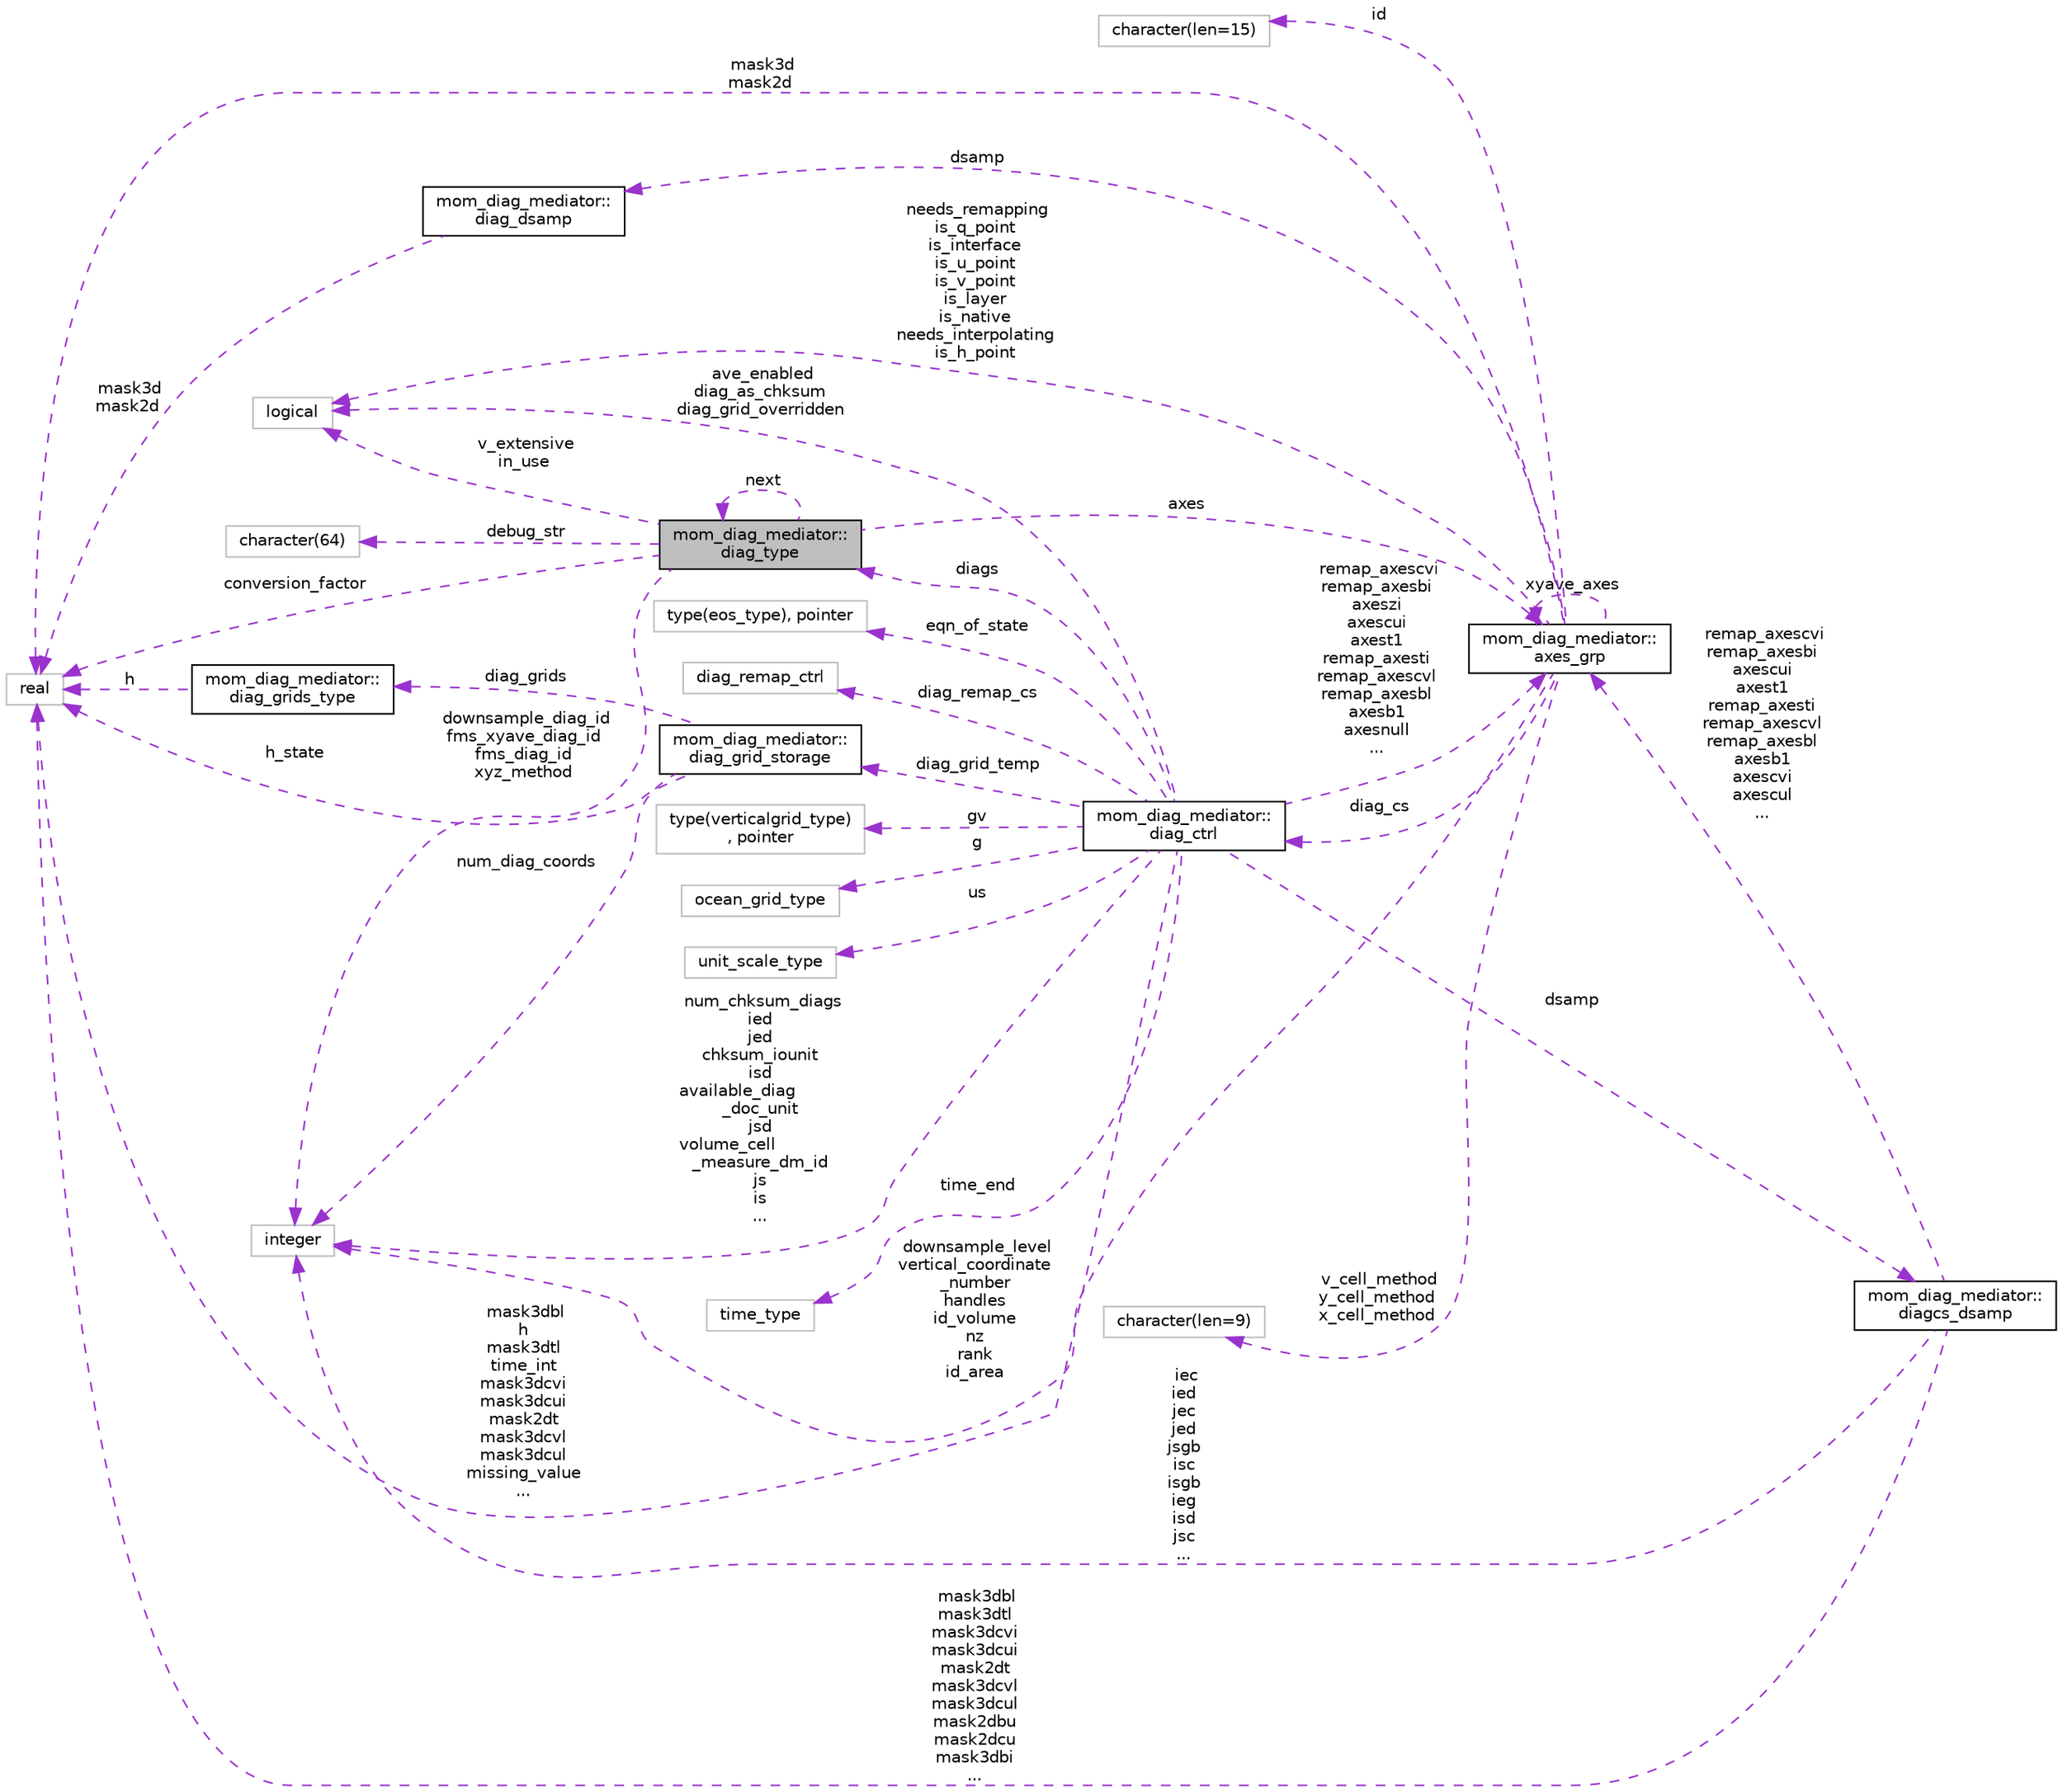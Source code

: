 digraph "mom_diag_mediator::diag_type"
{
 // INTERACTIVE_SVG=YES
 // LATEX_PDF_SIZE
  edge [fontname="Helvetica",fontsize="10",labelfontname="Helvetica",labelfontsize="10"];
  node [fontname="Helvetica",fontsize="10",shape=record];
  rankdir="LR";
  Node1 [label="mom_diag_mediator::\ldiag_type",height=0.2,width=0.4,color="black", fillcolor="grey75", style="filled", fontcolor="black",tooltip="This type is used to represent a diagnostic at the diag_mediator level."];
  Node2 -> Node1 [dir="back",color="darkorchid3",fontsize="10",style="dashed",label=" v_extensive\nin_use" ,fontname="Helvetica"];
  Node2 [label="logical",height=0.2,width=0.4,color="grey75", fillcolor="white", style="filled",tooltip=" "];
  Node1 -> Node1 [dir="back",color="darkorchid3",fontsize="10",style="dashed",label=" next" ,fontname="Helvetica"];
  Node3 -> Node1 [dir="back",color="darkorchid3",fontsize="10",style="dashed",label=" debug_str" ,fontname="Helvetica"];
  Node3 [label="character(64)",height=0.2,width=0.4,color="grey75", fillcolor="white", style="filled",tooltip=" "];
  Node4 -> Node1 [dir="back",color="darkorchid3",fontsize="10",style="dashed",label=" axes" ,fontname="Helvetica"];
  Node4 [label="mom_diag_mediator::\laxes_grp",height=0.2,width=0.4,color="black", fillcolor="white", style="filled",URL="$structmom__diag__mediator_1_1axes__grp.html",tooltip="A group of 1D axes that comprise a 1D/2D/3D mesh."];
  Node2 -> Node4 [dir="back",color="darkorchid3",fontsize="10",style="dashed",label=" needs_remapping\nis_q_point\nis_interface\nis_u_point\nis_v_point\nis_layer\nis_native\nneeds_interpolating\nis_h_point" ,fontname="Helvetica"];
  Node5 -> Node4 [dir="back",color="darkorchid3",fontsize="10",style="dashed",label=" diag_cs" ,fontname="Helvetica"];
  Node5 [label="mom_diag_mediator::\ldiag_ctrl",height=0.2,width=0.4,color="black", fillcolor="white", style="filled",URL="$structmom__diag__mediator_1_1diag__ctrl.html",tooltip="The following data type a list of diagnostic fields an their variants, as well as variables that cont..."];
  Node2 -> Node5 [dir="back",color="darkorchid3",fontsize="10",style="dashed",label=" ave_enabled\ndiag_as_chksum\ndiag_grid_overridden" ,fontname="Helvetica"];
  Node6 -> Node5 [dir="back",color="darkorchid3",fontsize="10",style="dashed",label=" us" ,fontname="Helvetica"];
  Node6 [label="unit_scale_type",height=0.2,width=0.4,color="grey75", fillcolor="white", style="filled",tooltip=" "];
  Node7 -> Node5 [dir="back",color="darkorchid3",fontsize="10",style="dashed",label=" diag_grid_temp" ,fontname="Helvetica"];
  Node7 [label="mom_diag_mediator::\ldiag_grid_storage",height=0.2,width=0.4,color="black", fillcolor="white", style="filled",URL="$structmom__diag__mediator_1_1diag__grid__storage.html",tooltip="Stores all the remapping grids and the model's native space thicknesses."];
  Node8 -> Node7 [dir="back",color="darkorchid3",fontsize="10",style="dashed",label=" diag_grids" ,fontname="Helvetica"];
  Node8 [label="mom_diag_mediator::\ldiag_grids_type",height=0.2,width=0.4,color="black", fillcolor="white", style="filled",URL="$structmom__diag__mediator_1_1diag__grids__type.html",tooltip="Contains an array to store a diagnostic target grid."];
  Node9 -> Node8 [dir="back",color="darkorchid3",fontsize="10",style="dashed",label=" h" ,fontname="Helvetica"];
  Node9 [label="real",height=0.2,width=0.4,color="grey75", fillcolor="white", style="filled",tooltip=" "];
  Node9 -> Node7 [dir="back",color="darkorchid3",fontsize="10",style="dashed",label=" h_state" ,fontname="Helvetica"];
  Node10 -> Node7 [dir="back",color="darkorchid3",fontsize="10",style="dashed",label=" num_diag_coords" ,fontname="Helvetica"];
  Node10 [label="integer",height=0.2,width=0.4,color="grey75", fillcolor="white", style="filled",tooltip=" "];
  Node1 -> Node5 [dir="back",color="darkorchid3",fontsize="10",style="dashed",label=" diags" ,fontname="Helvetica"];
  Node11 -> Node5 [dir="back",color="darkorchid3",fontsize="10",style="dashed",label=" time_end" ,fontname="Helvetica"];
  Node11 [label="time_type",height=0.2,width=0.4,color="grey75", fillcolor="white", style="filled",tooltip=" "];
  Node12 -> Node5 [dir="back",color="darkorchid3",fontsize="10",style="dashed",label=" eqn_of_state" ,fontname="Helvetica"];
  Node12 [label="type(eos_type), pointer",height=0.2,width=0.4,color="grey75", fillcolor="white", style="filled",tooltip=" "];
  Node13 -> Node5 [dir="back",color="darkorchid3",fontsize="10",style="dashed",label=" diag_remap_cs" ,fontname="Helvetica"];
  Node13 [label="diag_remap_ctrl",height=0.2,width=0.4,color="grey75", fillcolor="white", style="filled",tooltip=" "];
  Node14 -> Node5 [dir="back",color="darkorchid3",fontsize="10",style="dashed",label=" dsamp" ,fontname="Helvetica"];
  Node14 [label="mom_diag_mediator::\ldiagcs_dsamp",height=0.2,width=0.4,color="black", fillcolor="white", style="filled",URL="$structmom__diag__mediator_1_1diagcs__dsamp.html",tooltip="Container for down sampling information."];
  Node4 -> Node14 [dir="back",color="darkorchid3",fontsize="10",style="dashed",label=" remap_axescvi\nremap_axesbi\naxescui\naxest1\nremap_axesti\nremap_axescvl\nremap_axesbl\naxesb1\naxescvi\naxescul\n..." ,fontname="Helvetica"];
  Node9 -> Node14 [dir="back",color="darkorchid3",fontsize="10",style="dashed",label=" mask3dbl\nmask3dtl\nmask3dcvi\nmask3dcui\nmask2dt\nmask3dcvl\nmask3dcul\nmask2dbu\nmask2dcu\nmask3dbi\n..." ,fontname="Helvetica"];
  Node10 -> Node14 [dir="back",color="darkorchid3",fontsize="10",style="dashed",label=" iec\nied\njec\njed\njsgb\nisc\nisgb\nieg\nisd\njsc\n..." ,fontname="Helvetica"];
  Node4 -> Node5 [dir="back",color="darkorchid3",fontsize="10",style="dashed",label=" remap_axescvi\nremap_axesbi\naxeszi\naxescui\naxest1\nremap_axesti\nremap_axescvl\nremap_axesbl\naxesb1\naxesnull\n..." ,fontname="Helvetica"];
  Node15 -> Node5 [dir="back",color="darkorchid3",fontsize="10",style="dashed",label=" gv" ,fontname="Helvetica"];
  Node15 [label="type(verticalgrid_type)\l, pointer",height=0.2,width=0.4,color="grey75", fillcolor="white", style="filled",tooltip=" "];
  Node16 -> Node5 [dir="back",color="darkorchid3",fontsize="10",style="dashed",label=" g" ,fontname="Helvetica"];
  Node16 [label="ocean_grid_type",height=0.2,width=0.4,color="grey75", fillcolor="white", style="filled",tooltip=" "];
  Node9 -> Node5 [dir="back",color="darkorchid3",fontsize="10",style="dashed",label=" mask3dbl\nh\nmask3dtl\ntime_int\nmask3dcvi\nmask3dcui\nmask2dt\nmask3dcvl\nmask3dcul\nmissing_value\n..." ,fontname="Helvetica"];
  Node10 -> Node5 [dir="back",color="darkorchid3",fontsize="10",style="dashed",label=" num_chksum_diags\nied\njed\nchksum_iounit\nisd\navailable_diag\l_doc_unit\njsd\nvolume_cell\l_measure_dm_id\njs\nis\n..." ,fontname="Helvetica"];
  Node17 -> Node4 [dir="back",color="darkorchid3",fontsize="10",style="dashed",label=" v_cell_method\ny_cell_method\nx_cell_method" ,fontname="Helvetica"];
  Node17 [label="character(len=9)",height=0.2,width=0.4,color="grey75", fillcolor="white", style="filled",tooltip=" "];
  Node4 -> Node4 [dir="back",color="darkorchid3",fontsize="10",style="dashed",label=" xyave_axes" ,fontname="Helvetica"];
  Node9 -> Node4 [dir="back",color="darkorchid3",fontsize="10",style="dashed",label=" mask3d\nmask2d" ,fontname="Helvetica"];
  Node10 -> Node4 [dir="back",color="darkorchid3",fontsize="10",style="dashed",label=" downsample_level\nvertical_coordinate\l_number\nhandles\nid_volume\nnz\nrank\nid_area" ,fontname="Helvetica"];
  Node18 -> Node4 [dir="back",color="darkorchid3",fontsize="10",style="dashed",label=" id" ,fontname="Helvetica"];
  Node18 [label="character(len=15)",height=0.2,width=0.4,color="grey75", fillcolor="white", style="filled",tooltip=" "];
  Node19 -> Node4 [dir="back",color="darkorchid3",fontsize="10",style="dashed",label=" dsamp" ,fontname="Helvetica"];
  Node19 [label="mom_diag_mediator::\ldiag_dsamp",height=0.2,width=0.4,color="black", fillcolor="white", style="filled",URL="$structmom__diag__mediator_1_1diag__dsamp.html",tooltip="Contained for down sampled masks."];
  Node9 -> Node19 [dir="back",color="darkorchid3",fontsize="10",style="dashed",label=" mask3d\nmask2d" ,fontname="Helvetica"];
  Node9 -> Node1 [dir="back",color="darkorchid3",fontsize="10",style="dashed",label=" conversion_factor" ,fontname="Helvetica"];
  Node10 -> Node1 [dir="back",color="darkorchid3",fontsize="10",style="dashed",label=" downsample_diag_id\nfms_xyave_diag_id\nfms_diag_id\nxyz_method" ,fontname="Helvetica"];
}

